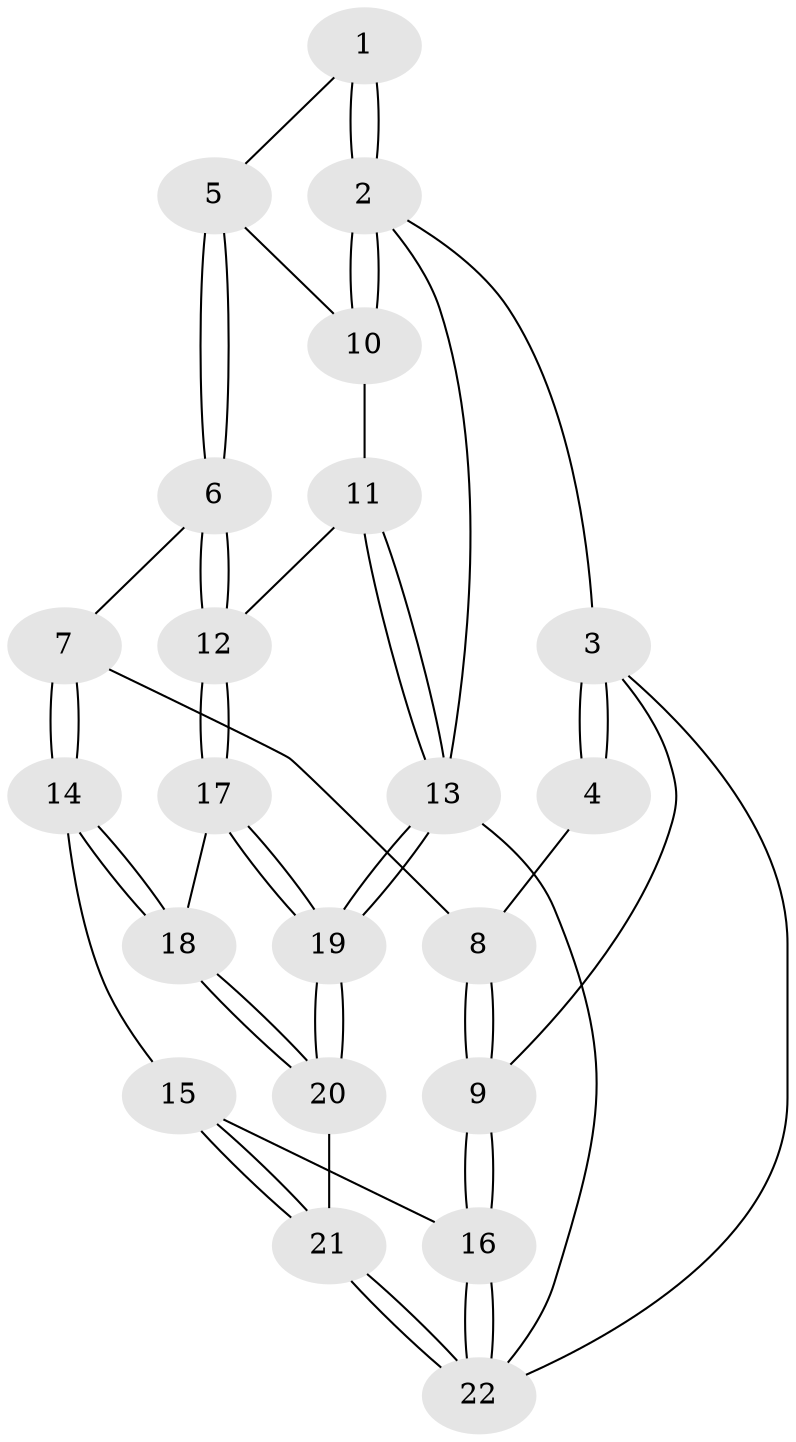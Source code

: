 // Generated by graph-tools (version 1.1) at 2025/46/02/15/25 05:46:28]
// undirected, 22 vertices, 52 edges
graph export_dot {
graph [start="1"]
  node [color=gray90,style=filled];
  1 [pos="+0.5765173346811142+0.058012158723351456"];
  2 [pos="+1+0"];
  3 [pos="+0+0"];
  4 [pos="+0.356381391871284+0.1145527901345393"];
  5 [pos="+1+0.3293009605714431"];
  6 [pos="+0.6228610364734379+0.5598374607684988"];
  7 [pos="+0.5208919713433037+0.5408915657194402"];
  8 [pos="+0.3828096811893661+0.23836832632084123"];
  9 [pos="+0+0.729125394207995"];
  10 [pos="+1+0.3320263118004044"];
  11 [pos="+1+0.4207929187387433"];
  12 [pos="+0.8032287043281389+0.7517770594847596"];
  13 [pos="+1+1"];
  14 [pos="+0.4339665639087455+0.6860453411509297"];
  15 [pos="+0.4291831867822493+0.6893966308312005"];
  16 [pos="+0+0.7292229240435747"];
  17 [pos="+0.8116113417987535+0.7741148121857458"];
  18 [pos="+0.5823538073856328+0.9048126116937204"];
  19 [pos="+1+1"];
  20 [pos="+0.6245219157884685+1"];
  21 [pos="+0.23503165864443898+1"];
  22 [pos="+0+1"];
  1 -- 2;
  1 -- 2;
  1 -- 5;
  2 -- 3;
  2 -- 10;
  2 -- 10;
  2 -- 13;
  3 -- 4;
  3 -- 4;
  3 -- 9;
  3 -- 22;
  4 -- 8;
  5 -- 6;
  5 -- 6;
  5 -- 10;
  6 -- 7;
  6 -- 12;
  6 -- 12;
  7 -- 8;
  7 -- 14;
  7 -- 14;
  8 -- 9;
  8 -- 9;
  9 -- 16;
  9 -- 16;
  10 -- 11;
  11 -- 12;
  11 -- 13;
  11 -- 13;
  12 -- 17;
  12 -- 17;
  13 -- 19;
  13 -- 19;
  13 -- 22;
  14 -- 15;
  14 -- 18;
  14 -- 18;
  15 -- 16;
  15 -- 21;
  15 -- 21;
  16 -- 22;
  16 -- 22;
  17 -- 18;
  17 -- 19;
  17 -- 19;
  18 -- 20;
  18 -- 20;
  19 -- 20;
  19 -- 20;
  20 -- 21;
  21 -- 22;
  21 -- 22;
}
